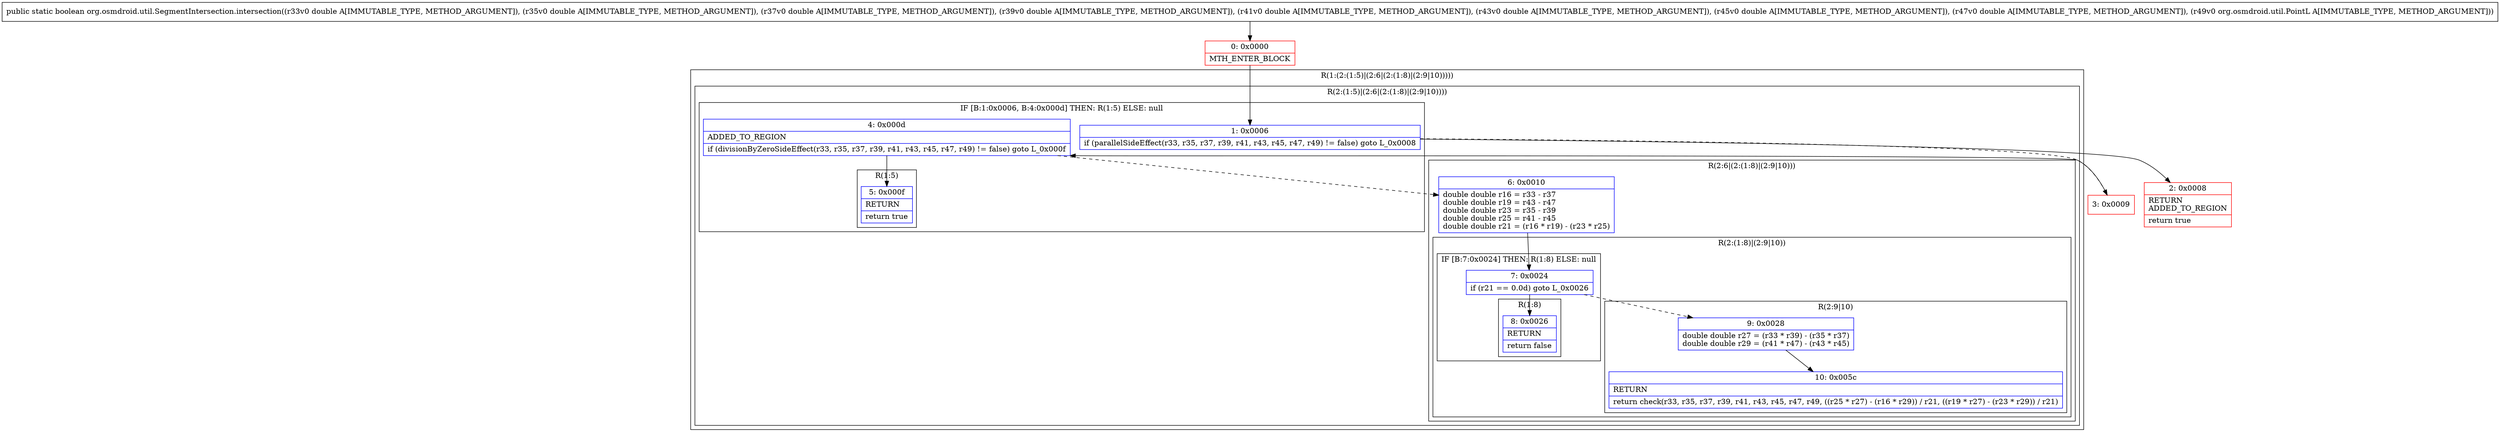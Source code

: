 digraph "CFG fororg.osmdroid.util.SegmentIntersection.intersection(DDDDDDDDLorg\/osmdroid\/util\/PointL;)Z" {
subgraph cluster_Region_615459793 {
label = "R(1:(2:(1:5)|(2:6|(2:(1:8)|(2:9|10)))))";
node [shape=record,color=blue];
subgraph cluster_Region_1100035442 {
label = "R(2:(1:5)|(2:6|(2:(1:8)|(2:9|10))))";
node [shape=record,color=blue];
subgraph cluster_IfRegion_1215961053 {
label = "IF [B:1:0x0006, B:4:0x000d] THEN: R(1:5) ELSE: null";
node [shape=record,color=blue];
Node_1 [shape=record,label="{1\:\ 0x0006|if (parallelSideEffect(r33, r35, r37, r39, r41, r43, r45, r47, r49) != false) goto L_0x0008\l}"];
Node_4 [shape=record,label="{4\:\ 0x000d|ADDED_TO_REGION\l|if (divisionByZeroSideEffect(r33, r35, r37, r39, r41, r43, r45, r47, r49) != false) goto L_0x000f\l}"];
subgraph cluster_Region_35249340 {
label = "R(1:5)";
node [shape=record,color=blue];
Node_5 [shape=record,label="{5\:\ 0x000f|RETURN\l|return true\l}"];
}
}
subgraph cluster_Region_1898478752 {
label = "R(2:6|(2:(1:8)|(2:9|10)))";
node [shape=record,color=blue];
Node_6 [shape=record,label="{6\:\ 0x0010|double double r16 = r33 \- r37\ldouble double r19 = r43 \- r47\ldouble double r23 = r35 \- r39\ldouble double r25 = r41 \- r45\ldouble double r21 = (r16 * r19) \- (r23 * r25)\l}"];
subgraph cluster_Region_1597349517 {
label = "R(2:(1:8)|(2:9|10))";
node [shape=record,color=blue];
subgraph cluster_IfRegion_8685512 {
label = "IF [B:7:0x0024] THEN: R(1:8) ELSE: null";
node [shape=record,color=blue];
Node_7 [shape=record,label="{7\:\ 0x0024|if (r21 == 0.0d) goto L_0x0026\l}"];
subgraph cluster_Region_390531772 {
label = "R(1:8)";
node [shape=record,color=blue];
Node_8 [shape=record,label="{8\:\ 0x0026|RETURN\l|return false\l}"];
}
}
subgraph cluster_Region_1397740779 {
label = "R(2:9|10)";
node [shape=record,color=blue];
Node_9 [shape=record,label="{9\:\ 0x0028|double double r27 = (r33 * r39) \- (r35 * r37)\ldouble double r29 = (r41 * r47) \- (r43 * r45)\l}"];
Node_10 [shape=record,label="{10\:\ 0x005c|RETURN\l|return check(r33, r35, r37, r39, r41, r43, r45, r47, r49, ((r25 * r27) \- (r16 * r29)) \/ r21, ((r19 * r27) \- (r23 * r29)) \/ r21)\l}"];
}
}
}
}
}
Node_0 [shape=record,color=red,label="{0\:\ 0x0000|MTH_ENTER_BLOCK\l}"];
Node_2 [shape=record,color=red,label="{2\:\ 0x0008|RETURN\lADDED_TO_REGION\l|return true\l}"];
Node_3 [shape=record,color=red,label="{3\:\ 0x0009}"];
MethodNode[shape=record,label="{public static boolean org.osmdroid.util.SegmentIntersection.intersection((r33v0 double A[IMMUTABLE_TYPE, METHOD_ARGUMENT]), (r35v0 double A[IMMUTABLE_TYPE, METHOD_ARGUMENT]), (r37v0 double A[IMMUTABLE_TYPE, METHOD_ARGUMENT]), (r39v0 double A[IMMUTABLE_TYPE, METHOD_ARGUMENT]), (r41v0 double A[IMMUTABLE_TYPE, METHOD_ARGUMENT]), (r43v0 double A[IMMUTABLE_TYPE, METHOD_ARGUMENT]), (r45v0 double A[IMMUTABLE_TYPE, METHOD_ARGUMENT]), (r47v0 double A[IMMUTABLE_TYPE, METHOD_ARGUMENT]), (r49v0 org.osmdroid.util.PointL A[IMMUTABLE_TYPE, METHOD_ARGUMENT])) }"];
MethodNode -> Node_0;
Node_1 -> Node_2;
Node_1 -> Node_3[style=dashed];
Node_4 -> Node_5;
Node_4 -> Node_6[style=dashed];
Node_6 -> Node_7;
Node_7 -> Node_8;
Node_7 -> Node_9[style=dashed];
Node_9 -> Node_10;
Node_0 -> Node_1;
Node_3 -> Node_4;
}

